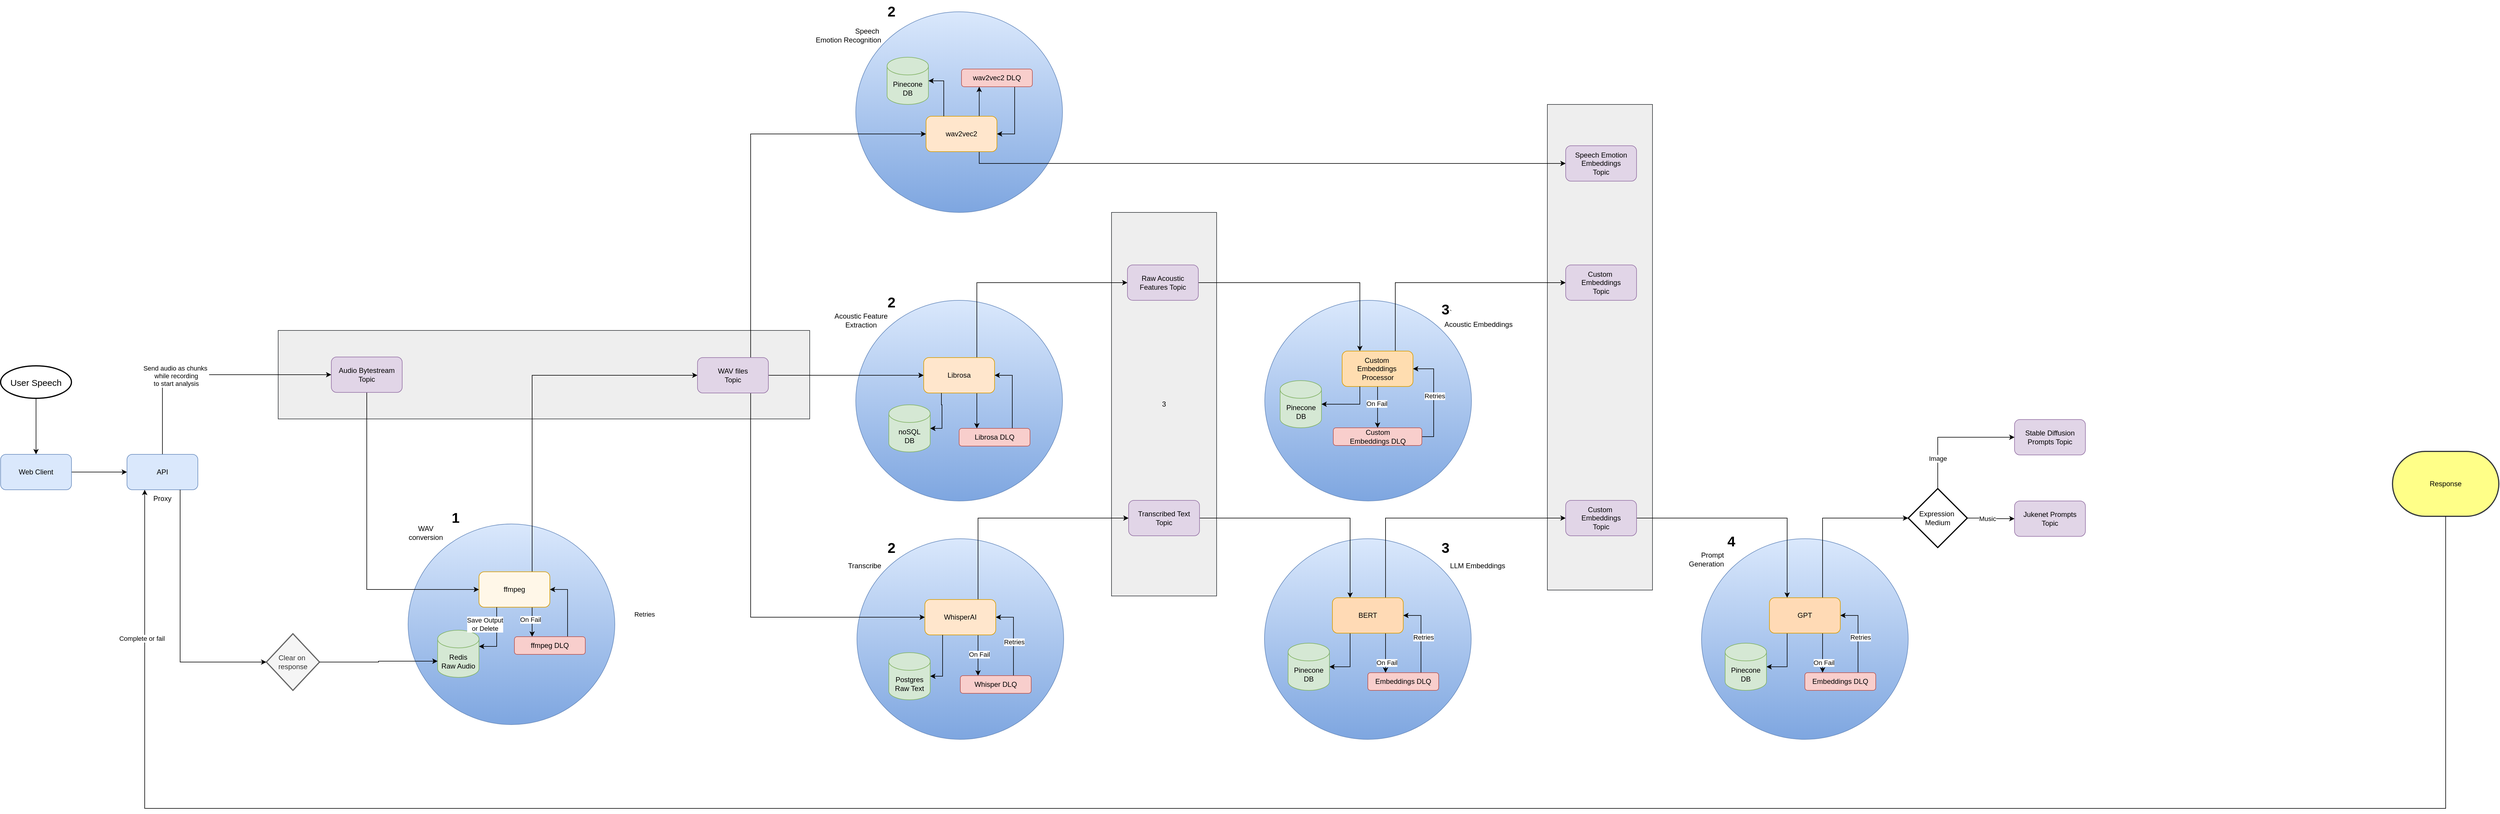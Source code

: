 <mxfile version="24.7.7">
  <diagram name="Page-1" id="VEQwehc2swYP7fJCZUeo">
    <mxGraphModel dx="2063" dy="2252" grid="1" gridSize="10" guides="1" tooltips="1" connect="1" arrows="1" fold="1" page="1" pageScale="1" pageWidth="850" pageHeight="1100" math="0" shadow="0">
      <root>
        <mxCell id="0" />
        <mxCell id="1" parent="0" />
        <mxCell id="qtRhv1g1hhuLfqnJ4PMB-157" value="" style="rounded=0;whiteSpace=wrap;html=1;fillColor=#eeeeee;strokeColor=#36393d;" vertex="1" parent="1">
          <mxGeometry x="140" y="40" width="900" height="150" as="geometry" />
        </mxCell>
        <mxCell id="qtRhv1g1hhuLfqnJ4PMB-156" value="" style="rounded=0;whiteSpace=wrap;html=1;fillColor=#eeeeee;strokeColor=#36393d;" vertex="1" parent="1">
          <mxGeometry x="2289" y="-343" width="178" height="823" as="geometry" />
        </mxCell>
        <mxCell id="qtRhv1g1hhuLfqnJ4PMB-155" value="3" style="rounded=0;whiteSpace=wrap;html=1;fillColor=#eeeeee;strokeColor=#36393d;" vertex="1" parent="1">
          <mxGeometry x="1551" y="-160" width="178" height="650" as="geometry" />
        </mxCell>
        <mxCell id="qtRhv1g1hhuLfqnJ4PMB-152" value="" style="verticalLabelPosition=bottom;verticalAlign=top;html=1;shape=mxgraph.flowchart.on-page_reference;fillColor=#dae8fc;strokeColor=#6c8ebf;gradientColor=#7ea6e0;" vertex="1" parent="1">
          <mxGeometry x="360" y="368" width="350" height="340" as="geometry" />
        </mxCell>
        <mxCell id="qtRhv1g1hhuLfqnJ4PMB-147" value="" style="verticalLabelPosition=bottom;verticalAlign=top;html=1;shape=mxgraph.flowchart.on-page_reference;fillColor=#dae8fc;strokeColor=#6c8ebf;gradientColor=#7ea6e0;" vertex="1" parent="1">
          <mxGeometry x="1810.5" y="-11" width="350" height="340" as="geometry" />
        </mxCell>
        <mxCell id="qtRhv1g1hhuLfqnJ4PMB-146" value="" style="verticalLabelPosition=bottom;verticalAlign=top;html=1;shape=mxgraph.flowchart.on-page_reference;fillColor=#dae8fc;strokeColor=#6c8ebf;gradientColor=#7ea6e0;" vertex="1" parent="1">
          <mxGeometry x="1810" y="393" width="350" height="340" as="geometry" />
        </mxCell>
        <mxCell id="qtRhv1g1hhuLfqnJ4PMB-143" value="" style="verticalLabelPosition=bottom;verticalAlign=top;html=1;shape=mxgraph.flowchart.on-page_reference;fillColor=#dae8fc;strokeColor=#6c8ebf;gradientColor=#7ea6e0;" vertex="1" parent="1">
          <mxGeometry x="1120" y="393" width="350" height="340" as="geometry" />
        </mxCell>
        <mxCell id="qtRhv1g1hhuLfqnJ4PMB-142" value="" style="verticalLabelPosition=bottom;verticalAlign=top;html=1;shape=mxgraph.flowchart.on-page_reference;fillColor=#dae8fc;strokeColor=#6c8ebf;gradientColor=#7ea6e0;" vertex="1" parent="1">
          <mxGeometry x="1118" y="-500" width="350" height="340" as="geometry" />
        </mxCell>
        <mxCell id="qtRhv1g1hhuLfqnJ4PMB-141" value="" style="verticalLabelPosition=bottom;verticalAlign=top;html=1;shape=mxgraph.flowchart.on-page_reference;fillColor=#dae8fc;strokeColor=#6c8ebf;gradientColor=#7ea6e0;" vertex="1" parent="1">
          <mxGeometry x="1118" y="-11" width="350" height="340" as="geometry" />
        </mxCell>
        <mxCell id="qtRhv1g1hhuLfqnJ4PMB-87" style="edgeStyle=orthogonalEdgeStyle;rounded=0;orthogonalLoop=1;jettySize=auto;html=1;exitX=1;exitY=0.5;exitDx=0;exitDy=0;entryX=0;entryY=0.5;entryDx=0;entryDy=0;" edge="1" parent="1" source="qtRhv1g1hhuLfqnJ4PMB-1" target="qtRhv1g1hhuLfqnJ4PMB-2">
          <mxGeometry relative="1" as="geometry" />
        </mxCell>
        <mxCell id="qtRhv1g1hhuLfqnJ4PMB-1" value="Web Client" style="rounded=1;whiteSpace=wrap;html=1;fillColor=#dae8fc;strokeColor=#6c8ebf;" vertex="1" parent="1">
          <mxGeometry x="-330" y="250" width="120" height="60" as="geometry" />
        </mxCell>
        <mxCell id="qtRhv1g1hhuLfqnJ4PMB-4" style="edgeStyle=orthogonalEdgeStyle;rounded=0;orthogonalLoop=1;jettySize=auto;html=1;exitX=0.5;exitY=0;exitDx=0;exitDy=0;entryX=0;entryY=0.5;entryDx=0;entryDy=0;" edge="1" parent="1" source="qtRhv1g1hhuLfqnJ4PMB-2" target="qtRhv1g1hhuLfqnJ4PMB-3">
          <mxGeometry relative="1" as="geometry" />
        </mxCell>
        <mxCell id="qtRhv1g1hhuLfqnJ4PMB-96" value="Send audio as chunks&amp;nbsp;&lt;div&gt;while recording&lt;/div&gt;&lt;div&gt;to start analysis&lt;/div&gt;" style="edgeLabel;html=1;align=center;verticalAlign=middle;resizable=0;points=[];" vertex="1" connectable="0" parent="qtRhv1g1hhuLfqnJ4PMB-4">
          <mxGeometry x="-0.251" y="-2" relative="1" as="geometry">
            <mxPoint as="offset" />
          </mxGeometry>
        </mxCell>
        <mxCell id="qtRhv1g1hhuLfqnJ4PMB-2" value="API" style="rounded=1;whiteSpace=wrap;html=1;fillColor=#dae8fc;strokeColor=#6c8ebf;" vertex="1" parent="1">
          <mxGeometry x="-116" y="250" width="120" height="60" as="geometry" />
        </mxCell>
        <mxCell id="qtRhv1g1hhuLfqnJ4PMB-17" style="edgeStyle=orthogonalEdgeStyle;rounded=0;orthogonalLoop=1;jettySize=auto;html=1;exitX=0.5;exitY=1;exitDx=0;exitDy=0;entryX=0;entryY=0.5;entryDx=0;entryDy=0;" edge="1" parent="1" source="qtRhv1g1hhuLfqnJ4PMB-3" target="qtRhv1g1hhuLfqnJ4PMB-5">
          <mxGeometry relative="1" as="geometry" />
        </mxCell>
        <mxCell id="qtRhv1g1hhuLfqnJ4PMB-3" value="Audio Bytestream&lt;div&gt;Topic&lt;/div&gt;" style="rounded=1;whiteSpace=wrap;html=1;fillColor=#e1d5e7;strokeColor=#9673a6;" vertex="1" parent="1">
          <mxGeometry x="230" y="85" width="120" height="60" as="geometry" />
        </mxCell>
        <mxCell id="qtRhv1g1hhuLfqnJ4PMB-16" style="edgeStyle=orthogonalEdgeStyle;rounded=0;orthogonalLoop=1;jettySize=auto;html=1;exitX=0.75;exitY=0;exitDx=0;exitDy=0;entryX=0;entryY=0.5;entryDx=0;entryDy=0;" edge="1" parent="1" source="qtRhv1g1hhuLfqnJ4PMB-5" target="qtRhv1g1hhuLfqnJ4PMB-9">
          <mxGeometry relative="1" as="geometry" />
        </mxCell>
        <mxCell id="qtRhv1g1hhuLfqnJ4PMB-20" style="edgeStyle=orthogonalEdgeStyle;rounded=0;orthogonalLoop=1;jettySize=auto;html=1;exitX=0.75;exitY=1;exitDx=0;exitDy=0;entryX=0.25;entryY=0;entryDx=0;entryDy=0;" edge="1" parent="1" source="qtRhv1g1hhuLfqnJ4PMB-5" target="qtRhv1g1hhuLfqnJ4PMB-19">
          <mxGeometry relative="1" as="geometry" />
        </mxCell>
        <mxCell id="qtRhv1g1hhuLfqnJ4PMB-132" value="On Fail" style="edgeLabel;html=1;align=center;verticalAlign=middle;resizable=0;points=[];" vertex="1" connectable="0" parent="qtRhv1g1hhuLfqnJ4PMB-20">
          <mxGeometry x="-0.181" y="-3" relative="1" as="geometry">
            <mxPoint as="offset" />
          </mxGeometry>
        </mxCell>
        <mxCell id="qtRhv1g1hhuLfqnJ4PMB-5" value="ffmpeg" style="rounded=1;whiteSpace=wrap;html=1;fillColor=#FFF7E8;strokeColor=#d79b00;" vertex="1" parent="1">
          <mxGeometry x="480" y="449" width="120" height="60" as="geometry" />
        </mxCell>
        <mxCell id="qtRhv1g1hhuLfqnJ4PMB-7" value="Proxy" style="text;html=1;align=center;verticalAlign=middle;whiteSpace=wrap;rounded=0;" vertex="1" parent="1">
          <mxGeometry x="-86" y="310" width="60" height="30" as="geometry" />
        </mxCell>
        <mxCell id="qtRhv1g1hhuLfqnJ4PMB-8" value="WAV conversion" style="text;html=1;align=center;verticalAlign=middle;whiteSpace=wrap;rounded=0;" vertex="1" parent="1">
          <mxGeometry x="360" y="368" width="60" height="30" as="geometry" />
        </mxCell>
        <mxCell id="qtRhv1g1hhuLfqnJ4PMB-18" style="edgeStyle=orthogonalEdgeStyle;rounded=0;orthogonalLoop=1;jettySize=auto;html=1;exitX=0.75;exitY=1;exitDx=0;exitDy=0;entryX=0;entryY=0.5;entryDx=0;entryDy=0;" edge="1" parent="1" source="qtRhv1g1hhuLfqnJ4PMB-9" target="qtRhv1g1hhuLfqnJ4PMB-11">
          <mxGeometry relative="1" as="geometry">
            <Array as="points">
              <mxPoint x="940" y="526" />
            </Array>
          </mxGeometry>
        </mxCell>
        <mxCell id="qtRhv1g1hhuLfqnJ4PMB-59" style="edgeStyle=orthogonalEdgeStyle;rounded=0;orthogonalLoop=1;jettySize=auto;html=1;exitX=0.75;exitY=0;exitDx=0;exitDy=0;entryX=0;entryY=0.5;entryDx=0;entryDy=0;" edge="1" parent="1" source="qtRhv1g1hhuLfqnJ4PMB-9" target="qtRhv1g1hhuLfqnJ4PMB-58">
          <mxGeometry relative="1" as="geometry">
            <Array as="points">
              <mxPoint x="940" y="-293" />
            </Array>
          </mxGeometry>
        </mxCell>
        <mxCell id="qtRhv1g1hhuLfqnJ4PMB-153" style="edgeStyle=orthogonalEdgeStyle;rounded=0;orthogonalLoop=1;jettySize=auto;html=1;exitX=1;exitY=0.5;exitDx=0;exitDy=0;entryX=0;entryY=0.5;entryDx=0;entryDy=0;" edge="1" parent="1" source="qtRhv1g1hhuLfqnJ4PMB-9" target="qtRhv1g1hhuLfqnJ4PMB-42">
          <mxGeometry relative="1" as="geometry" />
        </mxCell>
        <mxCell id="qtRhv1g1hhuLfqnJ4PMB-9" value="WAV files&lt;div&gt;Topic&lt;/div&gt;" style="rounded=1;whiteSpace=wrap;html=1;fillColor=#e1d5e7;strokeColor=#9673a6;" vertex="1" parent="1">
          <mxGeometry x="850" y="86" width="120" height="60" as="geometry" />
        </mxCell>
        <mxCell id="qtRhv1g1hhuLfqnJ4PMB-27" style="edgeStyle=orthogonalEdgeStyle;rounded=0;orthogonalLoop=1;jettySize=auto;html=1;exitX=0.75;exitY=0;exitDx=0;exitDy=0;entryX=0;entryY=0.5;entryDx=0;entryDy=0;" edge="1" parent="1" source="qtRhv1g1hhuLfqnJ4PMB-11" target="qtRhv1g1hhuLfqnJ4PMB-14">
          <mxGeometry relative="1" as="geometry" />
        </mxCell>
        <mxCell id="qtRhv1g1hhuLfqnJ4PMB-34" style="edgeStyle=orthogonalEdgeStyle;rounded=0;orthogonalLoop=1;jettySize=auto;html=1;exitX=0.75;exitY=1;exitDx=0;exitDy=0;entryX=0.25;entryY=0;entryDx=0;entryDy=0;" edge="1" parent="1" source="qtRhv1g1hhuLfqnJ4PMB-11" target="qtRhv1g1hhuLfqnJ4PMB-31">
          <mxGeometry relative="1" as="geometry" />
        </mxCell>
        <mxCell id="qtRhv1g1hhuLfqnJ4PMB-36" value="On Fail" style="edgeLabel;html=1;align=center;verticalAlign=middle;resizable=0;points=[];" vertex="1" connectable="0" parent="qtRhv1g1hhuLfqnJ4PMB-34">
          <mxGeometry x="0.654" y="2" relative="1" as="geometry">
            <mxPoint y="-24" as="offset" />
          </mxGeometry>
        </mxCell>
        <mxCell id="qtRhv1g1hhuLfqnJ4PMB-11" value="WhisperAI" style="rounded=1;whiteSpace=wrap;html=1;fillColor=#ffe6cc;strokeColor=#d79b00;" vertex="1" parent="1">
          <mxGeometry x="1235" y="496" width="120" height="60" as="geometry" />
        </mxCell>
        <mxCell id="qtRhv1g1hhuLfqnJ4PMB-12" value="Transcribe" style="text;html=1;align=center;verticalAlign=middle;whiteSpace=wrap;rounded=0;" vertex="1" parent="1">
          <mxGeometry x="1103" y="429" width="60" height="20" as="geometry" />
        </mxCell>
        <mxCell id="qtRhv1g1hhuLfqnJ4PMB-30" style="edgeStyle=orthogonalEdgeStyle;rounded=0;orthogonalLoop=1;jettySize=auto;html=1;exitX=1;exitY=0.5;exitDx=0;exitDy=0;entryX=0.25;entryY=0;entryDx=0;entryDy=0;" edge="1" parent="1" source="qtRhv1g1hhuLfqnJ4PMB-14" target="qtRhv1g1hhuLfqnJ4PMB-28">
          <mxGeometry relative="1" as="geometry">
            <mxPoint x="1758" y="326" as="sourcePoint" />
          </mxGeometry>
        </mxCell>
        <mxCell id="qtRhv1g1hhuLfqnJ4PMB-14" value="Transcribed Text&lt;div&gt;Topic&lt;/div&gt;" style="rounded=1;whiteSpace=wrap;html=1;fillColor=#e1d5e7;strokeColor=#9673a6;" vertex="1" parent="1">
          <mxGeometry x="1580" y="328" width="120" height="60" as="geometry" />
        </mxCell>
        <mxCell id="qtRhv1g1hhuLfqnJ4PMB-23" style="edgeStyle=orthogonalEdgeStyle;rounded=0;orthogonalLoop=1;jettySize=auto;html=1;exitX=0.75;exitY=0;exitDx=0;exitDy=0;entryX=1;entryY=0.5;entryDx=0;entryDy=0;" edge="1" parent="1" source="qtRhv1g1hhuLfqnJ4PMB-19" target="qtRhv1g1hhuLfqnJ4PMB-5">
          <mxGeometry relative="1" as="geometry" />
        </mxCell>
        <mxCell id="qtRhv1g1hhuLfqnJ4PMB-24" value="Retries" style="edgeLabel;html=1;align=center;verticalAlign=middle;resizable=0;points=[];" vertex="1" connectable="0" parent="qtRhv1g1hhuLfqnJ4PMB-23">
          <mxGeometry x="-0.062" relative="1" as="geometry">
            <mxPoint x="130" y="13" as="offset" />
          </mxGeometry>
        </mxCell>
        <mxCell id="qtRhv1g1hhuLfqnJ4PMB-19" value="ffmpeg DLQ" style="rounded=1;whiteSpace=wrap;html=1;fillColor=#f8cecc;strokeColor=#b85450;" vertex="1" parent="1">
          <mxGeometry x="540" y="559" width="120" height="30" as="geometry" />
        </mxCell>
        <mxCell id="qtRhv1g1hhuLfqnJ4PMB-21" value="&lt;div&gt;Redis&lt;/div&gt;&lt;div&gt;Raw Audio&lt;br&gt;&lt;/div&gt;" style="shape=cylinder3;whiteSpace=wrap;html=1;boundedLbl=1;backgroundOutline=1;size=15;fillColor=#d5e8d4;strokeColor=#82b366;" vertex="1" parent="1">
          <mxGeometry x="410" y="548" width="70" height="80" as="geometry" />
        </mxCell>
        <mxCell id="qtRhv1g1hhuLfqnJ4PMB-22" style="edgeStyle=orthogonalEdgeStyle;rounded=0;orthogonalLoop=1;jettySize=auto;html=1;exitX=0.25;exitY=1;exitDx=0;exitDy=0;entryX=1;entryY=0;entryDx=0;entryDy=27.5;entryPerimeter=0;" edge="1" parent="1" source="qtRhv1g1hhuLfqnJ4PMB-5" target="qtRhv1g1hhuLfqnJ4PMB-21">
          <mxGeometry relative="1" as="geometry" />
        </mxCell>
        <mxCell id="qtRhv1g1hhuLfqnJ4PMB-26" value="Save Output&lt;div&gt;or Delete&lt;/div&gt;" style="edgeLabel;html=1;align=center;verticalAlign=middle;resizable=0;points=[];" vertex="1" connectable="0" parent="qtRhv1g1hhuLfqnJ4PMB-22">
          <mxGeometry x="0.094" relative="1" as="geometry">
            <mxPoint x="-20" y="-24" as="offset" />
          </mxGeometry>
        </mxCell>
        <mxCell id="qtRhv1g1hhuLfqnJ4PMB-56" style="edgeStyle=orthogonalEdgeStyle;rounded=0;orthogonalLoop=1;jettySize=auto;html=1;exitX=0.25;exitY=1;exitDx=0;exitDy=0;entryX=1;entryY=0.5;entryDx=0;entryDy=0;entryPerimeter=0;" edge="1" parent="1" source="qtRhv1g1hhuLfqnJ4PMB-28" target="qtRhv1g1hhuLfqnJ4PMB-55">
          <mxGeometry relative="1" as="geometry" />
        </mxCell>
        <mxCell id="qtRhv1g1hhuLfqnJ4PMB-70" style="edgeStyle=orthogonalEdgeStyle;rounded=0;orthogonalLoop=1;jettySize=auto;html=1;exitX=0.75;exitY=1;exitDx=0;exitDy=0;entryX=0.25;entryY=0;entryDx=0;entryDy=0;" edge="1" parent="1" source="qtRhv1g1hhuLfqnJ4PMB-28" target="qtRhv1g1hhuLfqnJ4PMB-69">
          <mxGeometry relative="1" as="geometry" />
        </mxCell>
        <mxCell id="qtRhv1g1hhuLfqnJ4PMB-72" value="On Fail" style="edgeLabel;html=1;align=center;verticalAlign=middle;resizable=0;points=[];" vertex="1" connectable="0" parent="qtRhv1g1hhuLfqnJ4PMB-70">
          <mxGeometry x="0.483" y="2" relative="1" as="geometry">
            <mxPoint as="offset" />
          </mxGeometry>
        </mxCell>
        <mxCell id="qtRhv1g1hhuLfqnJ4PMB-173" style="edgeStyle=orthogonalEdgeStyle;rounded=0;orthogonalLoop=1;jettySize=auto;html=1;exitX=0.75;exitY=0;exitDx=0;exitDy=0;entryX=0;entryY=0.5;entryDx=0;entryDy=0;" edge="1" parent="1" source="qtRhv1g1hhuLfqnJ4PMB-28" target="qtRhv1g1hhuLfqnJ4PMB-172">
          <mxGeometry relative="1" as="geometry" />
        </mxCell>
        <mxCell id="qtRhv1g1hhuLfqnJ4PMB-28" value="BERT" style="rounded=1;whiteSpace=wrap;html=1;fillColor=#FFDAB5;strokeColor=#d79b00;" vertex="1" parent="1">
          <mxGeometry x="1925" y="493" width="120" height="60" as="geometry" />
        </mxCell>
        <mxCell id="qtRhv1g1hhuLfqnJ4PMB-35" style="edgeStyle=orthogonalEdgeStyle;rounded=0;orthogonalLoop=1;jettySize=auto;html=1;exitX=0.75;exitY=0;exitDx=0;exitDy=0;entryX=1;entryY=0.5;entryDx=0;entryDy=0;" edge="1" parent="1" source="qtRhv1g1hhuLfqnJ4PMB-31" target="qtRhv1g1hhuLfqnJ4PMB-11">
          <mxGeometry relative="1" as="geometry" />
        </mxCell>
        <mxCell id="qtRhv1g1hhuLfqnJ4PMB-37" value="Retries" style="edgeLabel;html=1;align=center;verticalAlign=middle;resizable=0;points=[];" vertex="1" connectable="0" parent="qtRhv1g1hhuLfqnJ4PMB-35">
          <mxGeometry x="-0.118" y="-1" relative="1" as="geometry">
            <mxPoint as="offset" />
          </mxGeometry>
        </mxCell>
        <mxCell id="qtRhv1g1hhuLfqnJ4PMB-31" value="Whisper DLQ" style="rounded=1;whiteSpace=wrap;html=1;fillColor=#f8cecc;strokeColor=#b85450;" vertex="1" parent="1">
          <mxGeometry x="1295" y="625" width="120" height="30" as="geometry" />
        </mxCell>
        <mxCell id="qtRhv1g1hhuLfqnJ4PMB-32" value="&lt;div&gt;Postgres&lt;/div&gt;&lt;div&gt;Raw Text&lt;br&gt;&lt;/div&gt;" style="shape=cylinder3;whiteSpace=wrap;html=1;boundedLbl=1;backgroundOutline=1;size=15;fillColor=#d5e8d4;strokeColor=#82b366;" vertex="1" parent="1">
          <mxGeometry x="1174" y="586" width="70" height="80" as="geometry" />
        </mxCell>
        <mxCell id="qtRhv1g1hhuLfqnJ4PMB-33" style="edgeStyle=orthogonalEdgeStyle;rounded=0;orthogonalLoop=1;jettySize=auto;html=1;exitX=0.25;exitY=1;exitDx=0;exitDy=0;entryX=1;entryY=0.5;entryDx=0;entryDy=0;entryPerimeter=0;" edge="1" parent="1" source="qtRhv1g1hhuLfqnJ4PMB-11" target="qtRhv1g1hhuLfqnJ4PMB-32">
          <mxGeometry relative="1" as="geometry" />
        </mxCell>
        <mxCell id="qtRhv1g1hhuLfqnJ4PMB-47" style="edgeStyle=orthogonalEdgeStyle;rounded=0;orthogonalLoop=1;jettySize=auto;html=1;exitX=0.75;exitY=0;exitDx=0;exitDy=0;entryX=0;entryY=0.5;entryDx=0;entryDy=0;" edge="1" parent="1" source="qtRhv1g1hhuLfqnJ4PMB-42" target="qtRhv1g1hhuLfqnJ4PMB-46">
          <mxGeometry relative="1" as="geometry" />
        </mxCell>
        <mxCell id="qtRhv1g1hhuLfqnJ4PMB-136" style="edgeStyle=orthogonalEdgeStyle;rounded=0;orthogonalLoop=1;jettySize=auto;html=1;exitX=0.75;exitY=1;exitDx=0;exitDy=0;entryX=0.25;entryY=0;entryDx=0;entryDy=0;" edge="1" parent="1" source="qtRhv1g1hhuLfqnJ4PMB-42" target="qtRhv1g1hhuLfqnJ4PMB-60">
          <mxGeometry relative="1" as="geometry" />
        </mxCell>
        <mxCell id="qtRhv1g1hhuLfqnJ4PMB-42" value="Librosa" style="rounded=1;whiteSpace=wrap;html=1;fillColor=#ffe6cc;strokeColor=#d79b00;" vertex="1" parent="1">
          <mxGeometry x="1233" y="86" width="120" height="60" as="geometry" />
        </mxCell>
        <mxCell id="qtRhv1g1hhuLfqnJ4PMB-123" style="edgeStyle=orthogonalEdgeStyle;rounded=0;orthogonalLoop=1;jettySize=auto;html=1;exitX=1;exitY=0.5;exitDx=0;exitDy=0;entryX=0.25;entryY=0;entryDx=0;entryDy=0;" edge="1" parent="1" source="qtRhv1g1hhuLfqnJ4PMB-46" target="qtRhv1g1hhuLfqnJ4PMB-67">
          <mxGeometry relative="1" as="geometry">
            <mxPoint x="1698.5" y="-52" as="sourcePoint" />
          </mxGeometry>
        </mxCell>
        <mxCell id="qtRhv1g1hhuLfqnJ4PMB-46" value="Raw Acoustic Features Topic" style="rounded=1;whiteSpace=wrap;html=1;fillColor=#e1d5e7;strokeColor=#9673a6;" vertex="1" parent="1">
          <mxGeometry x="1578" y="-71" width="120" height="60" as="geometry" />
        </mxCell>
        <mxCell id="qtRhv1g1hhuLfqnJ4PMB-52" value="&lt;b&gt;&lt;font style=&quot;font-size: 24px;&quot;&gt;1&lt;/font&gt;&lt;/b&gt;" style="text;html=1;align=center;verticalAlign=middle;resizable=0;points=[];autosize=1;strokeColor=none;fillColor=none;" vertex="1" parent="1">
          <mxGeometry x="420" y="338" width="40" height="40" as="geometry" />
        </mxCell>
        <mxCell id="qtRhv1g1hhuLfqnJ4PMB-53" value="&lt;b&gt;&lt;font style=&quot;font-size: 24px;&quot;&gt;2&lt;/font&gt;&lt;/b&gt;" style="text;html=1;align=center;verticalAlign=middle;resizable=0;points=[];autosize=1;strokeColor=none;fillColor=none;" vertex="1" parent="1">
          <mxGeometry x="1158" y="389" width="40" height="40" as="geometry" />
        </mxCell>
        <mxCell id="qtRhv1g1hhuLfqnJ4PMB-54" value="&lt;b&gt;&lt;font style=&quot;font-size: 24px;&quot;&gt;2&lt;/font&gt;&lt;/b&gt;" style="text;html=1;align=center;verticalAlign=middle;resizable=0;points=[];autosize=1;strokeColor=none;fillColor=none;" vertex="1" parent="1">
          <mxGeometry x="1158" y="-27" width="40" height="40" as="geometry" />
        </mxCell>
        <mxCell id="qtRhv1g1hhuLfqnJ4PMB-55" value="&lt;div&gt;Pinecone DB&lt;br&gt;&lt;/div&gt;" style="shape=cylinder3;whiteSpace=wrap;html=1;boundedLbl=1;backgroundOutline=1;size=15;fillColor=#d5e8d4;strokeColor=#82b366;" vertex="1" parent="1">
          <mxGeometry x="1850" y="570" width="70" height="80" as="geometry" />
        </mxCell>
        <mxCell id="qtRhv1g1hhuLfqnJ4PMB-57" value="Acoustic Feature Extraction" style="text;html=1;align=center;verticalAlign=middle;whiteSpace=wrap;rounded=0;" vertex="1" parent="1">
          <mxGeometry x="1080" y="13" width="94" height="20" as="geometry" />
        </mxCell>
        <mxCell id="qtRhv1g1hhuLfqnJ4PMB-148" style="edgeStyle=orthogonalEdgeStyle;rounded=0;orthogonalLoop=1;jettySize=auto;html=1;exitX=0.75;exitY=1;exitDx=0;exitDy=0;entryX=0;entryY=0.5;entryDx=0;entryDy=0;" edge="1" parent="1" source="qtRhv1g1hhuLfqnJ4PMB-58" target="qtRhv1g1hhuLfqnJ4PMB-106">
          <mxGeometry relative="1" as="geometry" />
        </mxCell>
        <mxCell id="qtRhv1g1hhuLfqnJ4PMB-150" style="edgeStyle=orthogonalEdgeStyle;rounded=0;orthogonalLoop=1;jettySize=auto;html=1;exitX=0.75;exitY=0;exitDx=0;exitDy=0;entryX=0.25;entryY=1;entryDx=0;entryDy=0;" edge="1" parent="1" source="qtRhv1g1hhuLfqnJ4PMB-58" target="qtRhv1g1hhuLfqnJ4PMB-113">
          <mxGeometry relative="1" as="geometry" />
        </mxCell>
        <mxCell id="qtRhv1g1hhuLfqnJ4PMB-58" value="wav2vec2" style="rounded=1;whiteSpace=wrap;html=1;fillColor=#ffe6cc;strokeColor=#d79b00;" vertex="1" parent="1">
          <mxGeometry x="1237" y="-323" width="120" height="60" as="geometry" />
        </mxCell>
        <mxCell id="qtRhv1g1hhuLfqnJ4PMB-134" style="edgeStyle=orthogonalEdgeStyle;rounded=0;orthogonalLoop=1;jettySize=auto;html=1;exitX=0.75;exitY=0;exitDx=0;exitDy=0;entryX=1;entryY=0.5;entryDx=0;entryDy=0;" edge="1" parent="1" source="qtRhv1g1hhuLfqnJ4PMB-60" target="qtRhv1g1hhuLfqnJ4PMB-42">
          <mxGeometry relative="1" as="geometry" />
        </mxCell>
        <mxCell id="qtRhv1g1hhuLfqnJ4PMB-60" value="Librosa DLQ" style="rounded=1;whiteSpace=wrap;html=1;fillColor=#f8cecc;strokeColor=#b85450;" vertex="1" parent="1">
          <mxGeometry x="1293" y="206" width="120" height="30" as="geometry" />
        </mxCell>
        <mxCell id="qtRhv1g1hhuLfqnJ4PMB-65" value="LLM Embeddings" style="text;html=1;align=center;verticalAlign=middle;whiteSpace=wrap;rounded=0;" vertex="1" parent="1">
          <mxGeometry x="2096" y="429" width="150" height="20" as="geometry" />
        </mxCell>
        <mxCell id="qtRhv1g1hhuLfqnJ4PMB-66" value="&lt;b&gt;&lt;font style=&quot;font-size: 24px;&quot;&gt;3&lt;/font&gt;&lt;/b&gt;" style="text;html=1;align=center;verticalAlign=middle;resizable=0;points=[];autosize=1;strokeColor=none;fillColor=none;" vertex="1" parent="1">
          <mxGeometry x="2096" y="389" width="40" height="40" as="geometry" />
        </mxCell>
        <mxCell id="qtRhv1g1hhuLfqnJ4PMB-75" style="edgeStyle=orthogonalEdgeStyle;rounded=0;orthogonalLoop=1;jettySize=auto;html=1;exitX=0.5;exitY=1;exitDx=0;exitDy=0;entryX=0.5;entryY=0;entryDx=0;entryDy=0;" edge="1" parent="1" source="qtRhv1g1hhuLfqnJ4PMB-67" target="qtRhv1g1hhuLfqnJ4PMB-74">
          <mxGeometry relative="1" as="geometry" />
        </mxCell>
        <mxCell id="qtRhv1g1hhuLfqnJ4PMB-77" value="On Fail" style="edgeLabel;html=1;align=center;verticalAlign=middle;resizable=0;points=[];" vertex="1" connectable="0" parent="qtRhv1g1hhuLfqnJ4PMB-75">
          <mxGeometry x="-0.183" y="-2" relative="1" as="geometry">
            <mxPoint as="offset" />
          </mxGeometry>
        </mxCell>
        <mxCell id="qtRhv1g1hhuLfqnJ4PMB-82" style="edgeStyle=orthogonalEdgeStyle;rounded=0;orthogonalLoop=1;jettySize=auto;html=1;exitX=0.75;exitY=0;exitDx=0;exitDy=0;entryX=0;entryY=0.5;entryDx=0;entryDy=0;" edge="1" parent="1" source="qtRhv1g1hhuLfqnJ4PMB-67" target="qtRhv1g1hhuLfqnJ4PMB-81">
          <mxGeometry relative="1" as="geometry" />
        </mxCell>
        <mxCell id="qtRhv1g1hhuLfqnJ4PMB-67" value="Custom&amp;nbsp;&lt;div&gt;Embeddings&amp;nbsp;&lt;/div&gt;&lt;div&gt;Processor&lt;/div&gt;" style="rounded=1;whiteSpace=wrap;html=1;fillColor=#FFDDB0;strokeColor=#d79b00;" vertex="1" parent="1">
          <mxGeometry x="1941.5" y="75" width="120" height="60" as="geometry" />
        </mxCell>
        <mxCell id="qtRhv1g1hhuLfqnJ4PMB-71" style="edgeStyle=orthogonalEdgeStyle;rounded=0;orthogonalLoop=1;jettySize=auto;html=1;exitX=0.75;exitY=0;exitDx=0;exitDy=0;entryX=1;entryY=0.5;entryDx=0;entryDy=0;" edge="1" parent="1" source="qtRhv1g1hhuLfqnJ4PMB-69" target="qtRhv1g1hhuLfqnJ4PMB-28">
          <mxGeometry relative="1" as="geometry" />
        </mxCell>
        <mxCell id="qtRhv1g1hhuLfqnJ4PMB-73" value="Retries" style="edgeLabel;html=1;align=center;verticalAlign=middle;resizable=0;points=[];" vertex="1" connectable="0" parent="qtRhv1g1hhuLfqnJ4PMB-71">
          <mxGeometry x="-0.058" y="-4" relative="1" as="geometry">
            <mxPoint as="offset" />
          </mxGeometry>
        </mxCell>
        <mxCell id="qtRhv1g1hhuLfqnJ4PMB-69" value="Embeddings DLQ" style="rounded=1;whiteSpace=wrap;html=1;fillColor=#f8cecc;strokeColor=#b85450;" vertex="1" parent="1">
          <mxGeometry x="1985" y="620" width="120" height="30" as="geometry" />
        </mxCell>
        <mxCell id="qtRhv1g1hhuLfqnJ4PMB-76" style="edgeStyle=orthogonalEdgeStyle;rounded=0;orthogonalLoop=1;jettySize=auto;html=1;exitX=1;exitY=0.5;exitDx=0;exitDy=0;entryX=1;entryY=0.5;entryDx=0;entryDy=0;" edge="1" parent="1" source="qtRhv1g1hhuLfqnJ4PMB-74" target="qtRhv1g1hhuLfqnJ4PMB-67">
          <mxGeometry relative="1" as="geometry" />
        </mxCell>
        <mxCell id="qtRhv1g1hhuLfqnJ4PMB-78" value="Retries" style="edgeLabel;html=1;align=center;verticalAlign=middle;resizable=0;points=[];" vertex="1" connectable="0" parent="qtRhv1g1hhuLfqnJ4PMB-76">
          <mxGeometry x="0.052" y="-1" relative="1" as="geometry">
            <mxPoint as="offset" />
          </mxGeometry>
        </mxCell>
        <mxCell id="qtRhv1g1hhuLfqnJ4PMB-74" value="&lt;div&gt;Custom&lt;/div&gt;Embeddings DLQ" style="rounded=1;whiteSpace=wrap;html=1;fillColor=#f8cecc;strokeColor=#b85450;" vertex="1" parent="1">
          <mxGeometry x="1926.5" y="205" width="150" height="30" as="geometry" />
        </mxCell>
        <mxCell id="qtRhv1g1hhuLfqnJ4PMB-79" value="&lt;div&gt;noSQL&lt;br&gt;&lt;/div&gt;&lt;div&gt;DB&lt;/div&gt;" style="shape=cylinder3;whiteSpace=wrap;html=1;boundedLbl=1;backgroundOutline=1;size=15;fillColor=#d5e8d4;strokeColor=#82b366;" vertex="1" parent="1">
          <mxGeometry x="1174" y="166" width="70" height="80" as="geometry" />
        </mxCell>
        <mxCell id="qtRhv1g1hhuLfqnJ4PMB-81" value="Custom&amp;nbsp;&lt;div&gt;Embeddings&lt;div&gt;Topic&lt;/div&gt;&lt;/div&gt;" style="rounded=1;whiteSpace=wrap;html=1;fillColor=#e1d5e7;strokeColor=#9673a6;" vertex="1" parent="1">
          <mxGeometry x="2320" y="-71" width="120" height="60" as="geometry" />
        </mxCell>
        <mxCell id="qtRhv1g1hhuLfqnJ4PMB-83" value="&lt;b&gt;&lt;font style=&quot;font-size: 24px;&quot;&gt;2&lt;/font&gt;&lt;/b&gt;" style="text;html=1;align=center;verticalAlign=middle;resizable=0;points=[];autosize=1;strokeColor=none;fillColor=none;" vertex="1" parent="1">
          <mxGeometry x="1158" y="-520" width="40" height="40" as="geometry" />
        </mxCell>
        <mxCell id="qtRhv1g1hhuLfqnJ4PMB-86" style="edgeStyle=orthogonalEdgeStyle;rounded=0;orthogonalLoop=1;jettySize=auto;html=1;entryX=0.5;entryY=0;entryDx=0;entryDy=0;exitX=0.5;exitY=1;exitDx=0;exitDy=0;exitPerimeter=0;" edge="1" parent="1" source="qtRhv1g1hhuLfqnJ4PMB-159" target="qtRhv1g1hhuLfqnJ4PMB-1">
          <mxGeometry relative="1" as="geometry">
            <mxPoint x="-270" y="80" as="sourcePoint" />
          </mxGeometry>
        </mxCell>
        <mxCell id="qtRhv1g1hhuLfqnJ4PMB-90" value="Clear on&amp;nbsp;&lt;div&gt;response&lt;/div&gt;" style="strokeWidth=2;html=1;shape=mxgraph.flowchart.decision;whiteSpace=wrap;fillColor=#f5f5f5;fontColor=#333333;strokeColor=#666666;" vertex="1" parent="1">
          <mxGeometry x="120" y="554" width="90" height="96" as="geometry" />
        </mxCell>
        <mxCell id="qtRhv1g1hhuLfqnJ4PMB-92" style="edgeStyle=orthogonalEdgeStyle;rounded=0;orthogonalLoop=1;jettySize=auto;html=1;exitX=1;exitY=0.5;exitDx=0;exitDy=0;exitPerimeter=0;entryX=0;entryY=0;entryDx=0;entryDy=52.5;entryPerimeter=0;" edge="1" parent="1" source="qtRhv1g1hhuLfqnJ4PMB-90" target="qtRhv1g1hhuLfqnJ4PMB-21">
          <mxGeometry relative="1" as="geometry">
            <mxPoint x="134" y="410" as="targetPoint" />
          </mxGeometry>
        </mxCell>
        <mxCell id="qtRhv1g1hhuLfqnJ4PMB-93" value="Response" style="strokeWidth=2;html=1;shape=mxgraph.flowchart.terminator;whiteSpace=wrap;fillColor=#ffff88;strokeColor=#36393d;" vertex="1" parent="1">
          <mxGeometry x="3720" y="245" width="180" height="110" as="geometry" />
        </mxCell>
        <mxCell id="qtRhv1g1hhuLfqnJ4PMB-94" style="edgeStyle=orthogonalEdgeStyle;rounded=0;orthogonalLoop=1;jettySize=auto;html=1;exitX=0.5;exitY=1;exitDx=0;exitDy=0;exitPerimeter=0;entryX=0.25;entryY=1;entryDx=0;entryDy=0;" edge="1" parent="1" source="qtRhv1g1hhuLfqnJ4PMB-93" target="qtRhv1g1hhuLfqnJ4PMB-2">
          <mxGeometry relative="1" as="geometry">
            <Array as="points">
              <mxPoint x="3810" y="850" />
              <mxPoint x="-86" y="850" />
            </Array>
          </mxGeometry>
        </mxCell>
        <mxCell id="qtRhv1g1hhuLfqnJ4PMB-98" value="Complete or fail" style="edgeLabel;html=1;align=center;verticalAlign=middle;resizable=0;points=[];" vertex="1" connectable="0" parent="qtRhv1g1hhuLfqnJ4PMB-94">
          <mxGeometry x="0.898" y="5" relative="1" as="geometry">
            <mxPoint as="offset" />
          </mxGeometry>
        </mxCell>
        <mxCell id="qtRhv1g1hhuLfqnJ4PMB-106" value="Speech Emotion&lt;div&gt;Embeddings&lt;/div&gt;&lt;div&gt;Topic&lt;/div&gt;" style="rounded=1;whiteSpace=wrap;html=1;fillColor=#e1d5e7;strokeColor=#9673a6;" vertex="1" parent="1">
          <mxGeometry x="2320" y="-273" width="120" height="60" as="geometry" />
        </mxCell>
        <mxCell id="qtRhv1g1hhuLfqnJ4PMB-109" value="Pinecone DB" style="shape=cylinder3;whiteSpace=wrap;html=1;boundedLbl=1;backgroundOutline=1;size=15;fillColor=#d5e8d4;strokeColor=#82b366;" vertex="1" parent="1">
          <mxGeometry x="1171" y="-423" width="70" height="80" as="geometry" />
        </mxCell>
        <mxCell id="qtRhv1g1hhuLfqnJ4PMB-151" style="edgeStyle=orthogonalEdgeStyle;rounded=0;orthogonalLoop=1;jettySize=auto;html=1;exitX=0.75;exitY=1;exitDx=0;exitDy=0;entryX=1;entryY=0.5;entryDx=0;entryDy=0;" edge="1" parent="1" source="qtRhv1g1hhuLfqnJ4PMB-113" target="qtRhv1g1hhuLfqnJ4PMB-58">
          <mxGeometry relative="1" as="geometry" />
        </mxCell>
        <mxCell id="qtRhv1g1hhuLfqnJ4PMB-113" value="wav2vec2 DLQ" style="rounded=1;whiteSpace=wrap;html=1;fillColor=#f8cecc;strokeColor=#b85450;" vertex="1" parent="1">
          <mxGeometry x="1297" y="-403" width="120" height="30" as="geometry" />
        </mxCell>
        <mxCell id="qtRhv1g1hhuLfqnJ4PMB-120" value="Acoustic Embeddings" style="text;html=1;align=center;verticalAlign=middle;whiteSpace=wrap;rounded=0;" vertex="1" parent="1">
          <mxGeometry x="2110" y="20" width="125" height="20" as="geometry" />
        </mxCell>
        <mxCell id="qtRhv1g1hhuLfqnJ4PMB-121" value="`" style="text;html=1;align=center;verticalAlign=middle;resizable=0;points=[];autosize=1;strokeColor=none;fillColor=none;" vertex="1" parent="1">
          <mxGeometry x="2110" y="-5" width="30" height="30" as="geometry" />
        </mxCell>
        <mxCell id="qtRhv1g1hhuLfqnJ4PMB-122" style="edgeStyle=orthogonalEdgeStyle;rounded=0;orthogonalLoop=1;jettySize=auto;html=1;exitX=0.5;exitY=1;exitDx=0;exitDy=0;" edge="1" parent="1" source="qtRhv1g1hhuLfqnJ4PMB-60" target="qtRhv1g1hhuLfqnJ4PMB-60">
          <mxGeometry relative="1" as="geometry" />
        </mxCell>
        <mxCell id="qtRhv1g1hhuLfqnJ4PMB-126" value="Pinecone DB" style="shape=cylinder3;whiteSpace=wrap;html=1;boundedLbl=1;backgroundOutline=1;size=15;fillColor=#d5e8d4;strokeColor=#82b366;" vertex="1" parent="1">
          <mxGeometry x="1836.5" y="125" width="70" height="80" as="geometry" />
        </mxCell>
        <mxCell id="qtRhv1g1hhuLfqnJ4PMB-84" value="Speech&amp;nbsp;&lt;div&gt;Emotion Recognition&lt;/div&gt;" style="text;html=1;align=right;verticalAlign=middle;whiteSpace=wrap;rounded=0;" vertex="1" parent="1">
          <mxGeometry x="983" y="-470" width="180" height="20" as="geometry" />
        </mxCell>
        <mxCell id="qtRhv1g1hhuLfqnJ4PMB-137" style="edgeStyle=orthogonalEdgeStyle;rounded=0;orthogonalLoop=1;jettySize=auto;html=1;exitX=0.25;exitY=1;exitDx=0;exitDy=0;entryX=1;entryY=0.5;entryDx=0;entryDy=0;entryPerimeter=0;" edge="1" parent="1" source="qtRhv1g1hhuLfqnJ4PMB-42" target="qtRhv1g1hhuLfqnJ4PMB-79">
          <mxGeometry relative="1" as="geometry" />
        </mxCell>
        <mxCell id="qtRhv1g1hhuLfqnJ4PMB-138" style="edgeStyle=orthogonalEdgeStyle;rounded=0;orthogonalLoop=1;jettySize=auto;html=1;exitX=0.25;exitY=1;exitDx=0;exitDy=0;entryX=1;entryY=0.5;entryDx=0;entryDy=0;entryPerimeter=0;" edge="1" parent="1" source="qtRhv1g1hhuLfqnJ4PMB-67" target="qtRhv1g1hhuLfqnJ4PMB-126">
          <mxGeometry relative="1" as="geometry" />
        </mxCell>
        <mxCell id="qtRhv1g1hhuLfqnJ4PMB-149" style="edgeStyle=orthogonalEdgeStyle;rounded=0;orthogonalLoop=1;jettySize=auto;html=1;exitX=0.25;exitY=0;exitDx=0;exitDy=0;entryX=1;entryY=0.5;entryDx=0;entryDy=0;entryPerimeter=0;" edge="1" parent="1" source="qtRhv1g1hhuLfqnJ4PMB-58" target="qtRhv1g1hhuLfqnJ4PMB-109">
          <mxGeometry relative="1" as="geometry" />
        </mxCell>
        <mxCell id="qtRhv1g1hhuLfqnJ4PMB-158" style="edgeStyle=orthogonalEdgeStyle;rounded=0;orthogonalLoop=1;jettySize=auto;html=1;exitX=1;exitY=0;exitDx=0;exitDy=0;entryX=0;entryY=0.5;entryDx=0;entryDy=0;entryPerimeter=0;" edge="1" parent="1" source="qtRhv1g1hhuLfqnJ4PMB-7" target="qtRhv1g1hhuLfqnJ4PMB-90">
          <mxGeometry relative="1" as="geometry">
            <Array as="points">
              <mxPoint x="-26" y="602" />
            </Array>
          </mxGeometry>
        </mxCell>
        <mxCell id="qtRhv1g1hhuLfqnJ4PMB-159" value="&lt;font style=&quot;font-size: 15px;&quot;&gt;User Speech&lt;/font&gt;" style="strokeWidth=2;html=1;shape=mxgraph.flowchart.start_1;whiteSpace=wrap;" vertex="1" parent="1">
          <mxGeometry x="-330" y="100" width="120" height="55" as="geometry" />
        </mxCell>
        <mxCell id="qtRhv1g1hhuLfqnJ4PMB-160" value="&lt;b&gt;&lt;font style=&quot;font-size: 24px;&quot;&gt;3&lt;/font&gt;&lt;/b&gt;" style="text;html=1;align=center;verticalAlign=middle;resizable=0;points=[];autosize=1;strokeColor=none;fillColor=none;" vertex="1" parent="1">
          <mxGeometry x="2096" y="-15" width="40" height="40" as="geometry" />
        </mxCell>
        <mxCell id="qtRhv1g1hhuLfqnJ4PMB-161" value="" style="verticalLabelPosition=bottom;verticalAlign=top;html=1;shape=mxgraph.flowchart.on-page_reference;fillColor=#dae8fc;strokeColor=#6c8ebf;gradientColor=#7ea6e0;" vertex="1" parent="1">
          <mxGeometry x="2550" y="393" width="350" height="340" as="geometry" />
        </mxCell>
        <mxCell id="qtRhv1g1hhuLfqnJ4PMB-162" style="edgeStyle=orthogonalEdgeStyle;rounded=0;orthogonalLoop=1;jettySize=auto;html=1;exitX=0.25;exitY=1;exitDx=0;exitDy=0;entryX=1;entryY=0.5;entryDx=0;entryDy=0;entryPerimeter=0;" edge="1" parent="1" source="qtRhv1g1hhuLfqnJ4PMB-165" target="qtRhv1g1hhuLfqnJ4PMB-166">
          <mxGeometry relative="1" as="geometry" />
        </mxCell>
        <mxCell id="qtRhv1g1hhuLfqnJ4PMB-163" style="edgeStyle=orthogonalEdgeStyle;rounded=0;orthogonalLoop=1;jettySize=auto;html=1;exitX=0.75;exitY=1;exitDx=0;exitDy=0;entryX=0.25;entryY=0;entryDx=0;entryDy=0;" edge="1" parent="1" source="qtRhv1g1hhuLfqnJ4PMB-165" target="qtRhv1g1hhuLfqnJ4PMB-171">
          <mxGeometry relative="1" as="geometry" />
        </mxCell>
        <mxCell id="qtRhv1g1hhuLfqnJ4PMB-164" value="On Fail" style="edgeLabel;html=1;align=center;verticalAlign=middle;resizable=0;points=[];" vertex="1" connectable="0" parent="qtRhv1g1hhuLfqnJ4PMB-163">
          <mxGeometry x="0.483" y="2" relative="1" as="geometry">
            <mxPoint as="offset" />
          </mxGeometry>
        </mxCell>
        <mxCell id="qtRhv1g1hhuLfqnJ4PMB-176" style="edgeStyle=orthogonalEdgeStyle;rounded=0;orthogonalLoop=1;jettySize=auto;html=1;exitX=0.75;exitY=0;exitDx=0;exitDy=0;entryX=0;entryY=0.5;entryDx=0;entryDy=0;entryPerimeter=0;" edge="1" parent="1" source="qtRhv1g1hhuLfqnJ4PMB-165" target="qtRhv1g1hhuLfqnJ4PMB-177">
          <mxGeometry relative="1" as="geometry" />
        </mxCell>
        <mxCell id="qtRhv1g1hhuLfqnJ4PMB-165" value="GPT" style="rounded=1;whiteSpace=wrap;html=1;fillColor=#FFDAB5;strokeColor=#d79b00;" vertex="1" parent="1">
          <mxGeometry x="2665" y="493" width="120" height="60" as="geometry" />
        </mxCell>
        <mxCell id="qtRhv1g1hhuLfqnJ4PMB-166" value="&lt;div&gt;Pinecone DB&lt;br&gt;&lt;/div&gt;" style="shape=cylinder3;whiteSpace=wrap;html=1;boundedLbl=1;backgroundOutline=1;size=15;fillColor=#d5e8d4;strokeColor=#82b366;" vertex="1" parent="1">
          <mxGeometry x="2590" y="570" width="70" height="80" as="geometry" />
        </mxCell>
        <mxCell id="qtRhv1g1hhuLfqnJ4PMB-167" value="Prompt&lt;div&gt;Generation&lt;/div&gt;" style="text;html=1;align=right;verticalAlign=middle;whiteSpace=wrap;rounded=0;" vertex="1" parent="1">
          <mxGeometry x="2510" y="418" width="80" height="20" as="geometry" />
        </mxCell>
        <mxCell id="qtRhv1g1hhuLfqnJ4PMB-168" value="&lt;b&gt;&lt;font style=&quot;font-size: 24px;&quot;&gt;4&lt;/font&gt;&lt;/b&gt;" style="text;html=1;align=center;verticalAlign=middle;resizable=0;points=[];autosize=1;strokeColor=none;fillColor=none;" vertex="1" parent="1">
          <mxGeometry x="2580" y="378" width="40" height="40" as="geometry" />
        </mxCell>
        <mxCell id="qtRhv1g1hhuLfqnJ4PMB-169" style="edgeStyle=orthogonalEdgeStyle;rounded=0;orthogonalLoop=1;jettySize=auto;html=1;exitX=0.75;exitY=0;exitDx=0;exitDy=0;entryX=1;entryY=0.5;entryDx=0;entryDy=0;" edge="1" parent="1" source="qtRhv1g1hhuLfqnJ4PMB-171" target="qtRhv1g1hhuLfqnJ4PMB-165">
          <mxGeometry relative="1" as="geometry" />
        </mxCell>
        <mxCell id="qtRhv1g1hhuLfqnJ4PMB-170" value="Retries" style="edgeLabel;html=1;align=center;verticalAlign=middle;resizable=0;points=[];" vertex="1" connectable="0" parent="qtRhv1g1hhuLfqnJ4PMB-169">
          <mxGeometry x="-0.058" y="-4" relative="1" as="geometry">
            <mxPoint as="offset" />
          </mxGeometry>
        </mxCell>
        <mxCell id="qtRhv1g1hhuLfqnJ4PMB-171" value="Embeddings DLQ" style="rounded=1;whiteSpace=wrap;html=1;fillColor=#f8cecc;strokeColor=#b85450;" vertex="1" parent="1">
          <mxGeometry x="2725" y="620" width="120" height="30" as="geometry" />
        </mxCell>
        <mxCell id="qtRhv1g1hhuLfqnJ4PMB-174" style="edgeStyle=orthogonalEdgeStyle;rounded=0;orthogonalLoop=1;jettySize=auto;html=1;exitX=1;exitY=0.5;exitDx=0;exitDy=0;entryX=0.25;entryY=0;entryDx=0;entryDy=0;" edge="1" parent="1" source="qtRhv1g1hhuLfqnJ4PMB-172" target="qtRhv1g1hhuLfqnJ4PMB-165">
          <mxGeometry relative="1" as="geometry" />
        </mxCell>
        <mxCell id="qtRhv1g1hhuLfqnJ4PMB-172" value="Custom&amp;nbsp;&lt;div&gt;Embeddings&lt;div&gt;Topic&lt;/div&gt;&lt;/div&gt;" style="rounded=1;whiteSpace=wrap;html=1;fillColor=#e1d5e7;strokeColor=#9673a6;" vertex="1" parent="1">
          <mxGeometry x="2320" y="328" width="120" height="60" as="geometry" />
        </mxCell>
        <mxCell id="qtRhv1g1hhuLfqnJ4PMB-175" value="Stable Diffusion&lt;div&gt;Prompts Topic&lt;/div&gt;" style="rounded=1;whiteSpace=wrap;html=1;fillColor=#e1d5e7;strokeColor=#9673a6;" vertex="1" parent="1">
          <mxGeometry x="3080" y="191" width="120" height="60" as="geometry" />
        </mxCell>
        <mxCell id="qtRhv1g1hhuLfqnJ4PMB-178" style="edgeStyle=orthogonalEdgeStyle;rounded=0;orthogonalLoop=1;jettySize=auto;html=1;exitX=0.5;exitY=0;exitDx=0;exitDy=0;exitPerimeter=0;entryX=0;entryY=0.5;entryDx=0;entryDy=0;" edge="1" parent="1" source="qtRhv1g1hhuLfqnJ4PMB-177" target="qtRhv1g1hhuLfqnJ4PMB-175">
          <mxGeometry relative="1" as="geometry" />
        </mxCell>
        <mxCell id="qtRhv1g1hhuLfqnJ4PMB-183" value="Image" style="edgeLabel;html=1;align=center;verticalAlign=middle;resizable=0;points=[];" vertex="1" connectable="0" parent="qtRhv1g1hhuLfqnJ4PMB-178">
          <mxGeometry x="-0.365" y="-3" relative="1" as="geometry">
            <mxPoint x="-3" y="18" as="offset" />
          </mxGeometry>
        </mxCell>
        <mxCell id="qtRhv1g1hhuLfqnJ4PMB-180" style="edgeStyle=orthogonalEdgeStyle;rounded=0;orthogonalLoop=1;jettySize=auto;html=1;exitX=1;exitY=0.5;exitDx=0;exitDy=0;exitPerimeter=0;entryX=0;entryY=0.5;entryDx=0;entryDy=0;" edge="1" parent="1" source="qtRhv1g1hhuLfqnJ4PMB-177" target="qtRhv1g1hhuLfqnJ4PMB-179">
          <mxGeometry relative="1" as="geometry" />
        </mxCell>
        <mxCell id="qtRhv1g1hhuLfqnJ4PMB-182" value="Music" style="edgeLabel;html=1;align=center;verticalAlign=middle;resizable=0;points=[];" vertex="1" connectable="0" parent="qtRhv1g1hhuLfqnJ4PMB-180">
          <mxGeometry x="0.015" y="-5" relative="1" as="geometry">
            <mxPoint x="-6" y="-5" as="offset" />
          </mxGeometry>
        </mxCell>
        <mxCell id="qtRhv1g1hhuLfqnJ4PMB-177" value="Expression&amp;nbsp;&lt;div&gt;Medium&lt;/div&gt;" style="strokeWidth=2;html=1;shape=mxgraph.flowchart.decision;whiteSpace=wrap;" vertex="1" parent="1">
          <mxGeometry x="2900" y="308" width="100" height="100" as="geometry" />
        </mxCell>
        <mxCell id="qtRhv1g1hhuLfqnJ4PMB-179" value="Jukenet Prompts&lt;div&gt;Topic&lt;/div&gt;" style="rounded=1;whiteSpace=wrap;html=1;fillColor=#e1d5e7;strokeColor=#9673a6;" vertex="1" parent="1">
          <mxGeometry x="3080" y="329" width="120" height="60" as="geometry" />
        </mxCell>
      </root>
    </mxGraphModel>
  </diagram>
</mxfile>
